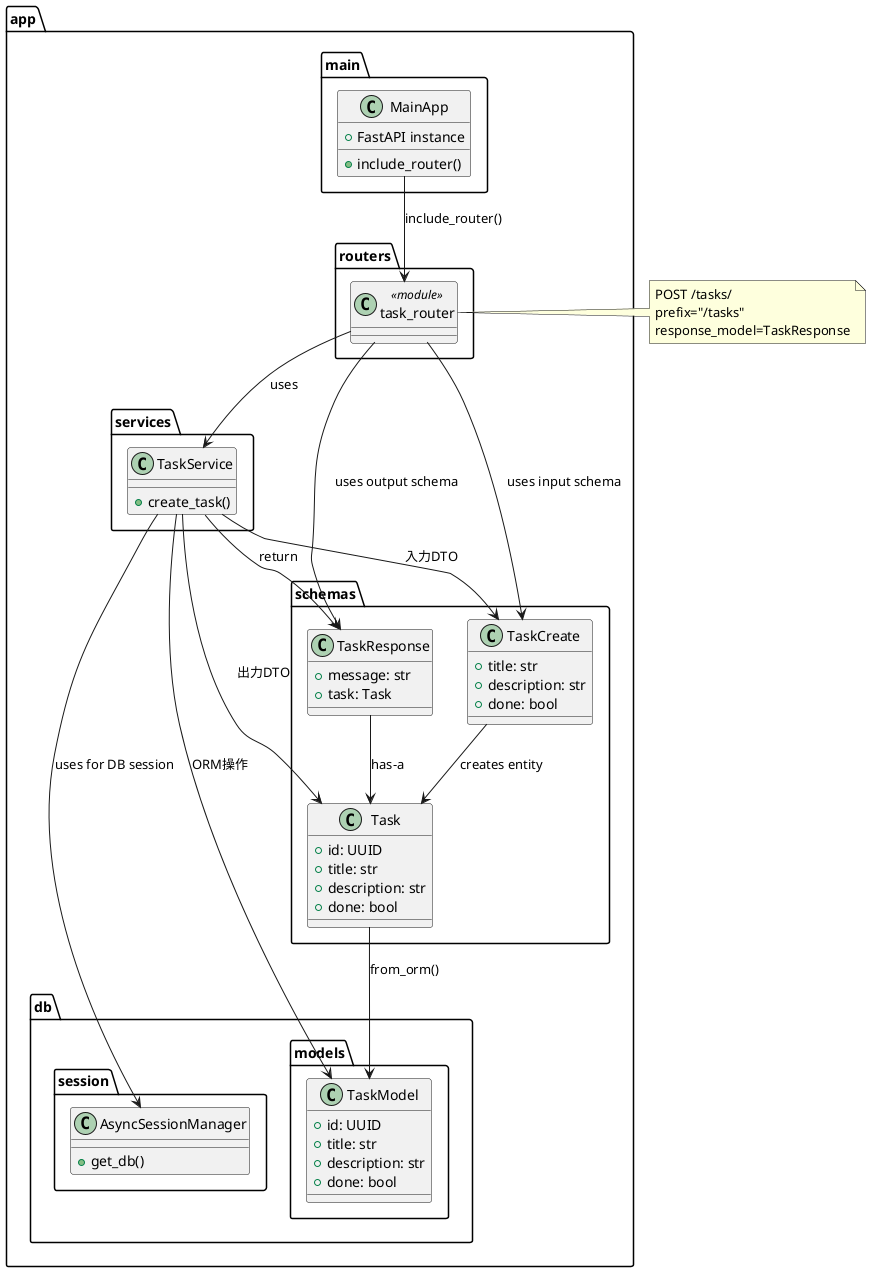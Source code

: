 @startuml

package app {

  package main {
    class MainApp {
      +FastAPI instance
      +include_router()
    }
  }

  package routers {
    class task_router <<module>>
  }

  package services {
    class TaskService {
      +create_task()
    }
  }

  package schemas {
    class TaskCreate {
      +title: str
      +description: str
      +done: bool
    }

    class Task {
      +id: UUID
      +title: str
      +description: str
      +done: bool
    }

    class TaskResponse {
      +message: str
      +task: Task
    }
  }

  package db {
    package models {
      class TaskModel {
        +id: UUID
        +title: str
        +description: str
        +done: bool
      }
    }

    package session {
      class AsyncSessionManager {
        +get_db()
      }
    }
  }
}

note right of task_router
  POST /tasks/
  prefix="/tasks"
  response_model=TaskResponse
end note

' 依存関係はクラス名・モジュール名で指定（パッケージ名は書かない）
MainApp --> task_router : include_router()
task_router --> TaskService : uses
task_router --> TaskCreate : uses input schema
task_router --> TaskResponse : uses output schema
TaskService --> AsyncSessionManager : uses for DB session
TaskService --> TaskModel : ORM操作
TaskService --> TaskCreate : 入力DTO
TaskService --> Task : 出力DTO
TaskService --> TaskResponse : return
TaskCreate --> Task : creates entity
TaskResponse --> Task : has-a
Task --> TaskModel : from_orm()

@enduml
